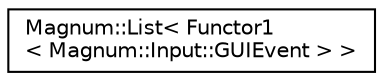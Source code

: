 digraph "圖形化之類別階層"
{
  edge [fontname="Helvetica",fontsize="10",labelfontname="Helvetica",labelfontsize="10"];
  node [fontname="Helvetica",fontsize="10",shape=record];
  rankdir="LR";
  Node1 [label="Magnum::List\< Functor1\l\< Magnum::Input::GUIEvent \> \>",height=0.2,width=0.4,color="black", fillcolor="white", style="filled",URL="$class_magnum_1_1_list.html"];
}
